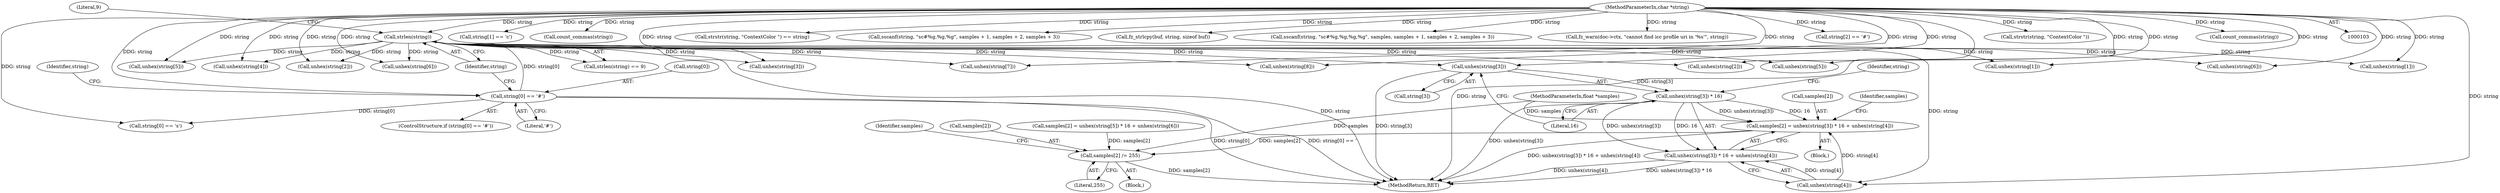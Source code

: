 digraph "0_ghostscript_60dabde18d7fe12b19da8b509bdfee9cc886aafc_0@pointer" {
"1000238" [label="(Call,unhex(string[3]))"];
"1000146" [label="(Call,strlen(string))"];
"1000138" [label="(Call,string[0] == '#')"];
"1000106" [label="(MethodParameterIn,char *string)"];
"1000237" [label="(Call,unhex(string[3]) * 16)"];
"1000232" [label="(Call,samples[2] = unhex(string[3]) * 16 + unhex(string[4]))"];
"1000272" [label="(Call,samples[2] /= 255)"];
"1000236" [label="(Call,unhex(string[3]) * 16 + unhex(string[4]))"];
"1000530" [label="(MethodReturn,RET)"];
"1000142" [label="(Literal,'#')"];
"1000253" [label="(Call,unhex(string[5]))"];
"1000291" [label="(Call,string[1] == 'c')"];
"1000139" [label="(Call,string[0])"];
"1000321" [label="(Call,count_commas(string))"];
"1000232" [label="(Call,samples[2] = unhex(string[3]) * 16 + unhex(string[4]))"];
"1000161" [label="(Call,unhex(string[2]))"];
"1000211" [label="(Block,)"];
"1000243" [label="(Call,unhex(string[4]))"];
"1000339" [label="(Call,strstr(string, \"ContextColor \") == string)"];
"1000245" [label="(Identifier,string)"];
"1000307" [label="(Call,sscanf(string, \"sc#%g,%g,%g\", samples + 1, samples + 2, samples + 3))"];
"1000106" [label="(MethodParameterIn,char *string)"];
"1000345" [label="(Call,fz_strlcpy(buf, string, sizeof buf))"];
"1000258" [label="(Call,unhex(string[6]))"];
"1000156" [label="(Call,unhex(string[1]))"];
"1000201" [label="(Call,unhex(string[7]))"];
"1000324" [label="(Call,sscanf(string, \"sc#%g,%g,%g,%g\", samples, samples + 1, samples + 2, samples + 3))"];
"1000364" [label="(Call,fz_warn(doc->ctx, \"cannot find icc profile uri in '%s'\", string))"];
"1000143" [label="(Block,)"];
"1000273" [label="(Call,samples[2])"];
"1000171" [label="(Call,unhex(string[3]))"];
"1000108" [label="(MethodParameterIn,float *samples)"];
"1000180" [label="(Call,samples[2] = unhex(string[5]) * 16 + unhex(string[6]))"];
"1000276" [label="(Literal,255)"];
"1000296" [label="(Call,string[2] == '#')"];
"1000206" [label="(Call,unhex(string[8]))"];
"1000237" [label="(Call,unhex(string[3]) * 16)"];
"1000147" [label="(Identifier,string)"];
"1000186" [label="(Call,unhex(string[5]))"];
"1000176" [label="(Call,unhex(string[4]))"];
"1000242" [label="(Literal,16)"];
"1000287" [label="(Identifier,string)"];
"1000236" [label="(Call,unhex(string[3]) * 16 + unhex(string[4]))"];
"1000233" [label="(Call,samples[2])"];
"1000340" [label="(Call,strstr(string, \"ContextColor \"))"];
"1000228" [label="(Call,unhex(string[2]))"];
"1000191" [label="(Call,unhex(string[6]))"];
"1000304" [label="(Call,count_commas(string))"];
"1000272" [label="(Call,samples[2] /= 255)"];
"1000223" [label="(Call,unhex(string[1]))"];
"1000138" [label="(Call,string[0] == '#')"];
"1000285" [label="(Call,string[0] == 's')"];
"1000238" [label="(Call,unhex(string[3]))"];
"1000239" [label="(Call,string[3])"];
"1000137" [label="(ControlStructure,if (string[0] == '#'))"];
"1000146" [label="(Call,strlen(string))"];
"1000148" [label="(Literal,9)"];
"1000279" [label="(Identifier,samples)"];
"1000249" [label="(Identifier,samples)"];
"1000145" [label="(Call,strlen(string) == 9)"];
"1000238" -> "1000237"  [label="AST: "];
"1000238" -> "1000239"  [label="CFG: "];
"1000239" -> "1000238"  [label="AST: "];
"1000242" -> "1000238"  [label="CFG: "];
"1000238" -> "1000530"  [label="DDG: string[3]"];
"1000238" -> "1000237"  [label="DDG: string[3]"];
"1000146" -> "1000238"  [label="DDG: string"];
"1000106" -> "1000238"  [label="DDG: string"];
"1000146" -> "1000145"  [label="AST: "];
"1000146" -> "1000147"  [label="CFG: "];
"1000147" -> "1000146"  [label="AST: "];
"1000148" -> "1000146"  [label="CFG: "];
"1000146" -> "1000530"  [label="DDG: string"];
"1000146" -> "1000145"  [label="DDG: string"];
"1000138" -> "1000146"  [label="DDG: string[0]"];
"1000106" -> "1000146"  [label="DDG: string"];
"1000146" -> "1000156"  [label="DDG: string"];
"1000146" -> "1000161"  [label="DDG: string"];
"1000146" -> "1000171"  [label="DDG: string"];
"1000146" -> "1000176"  [label="DDG: string"];
"1000146" -> "1000186"  [label="DDG: string"];
"1000146" -> "1000191"  [label="DDG: string"];
"1000146" -> "1000201"  [label="DDG: string"];
"1000146" -> "1000206"  [label="DDG: string"];
"1000146" -> "1000223"  [label="DDG: string"];
"1000146" -> "1000228"  [label="DDG: string"];
"1000146" -> "1000243"  [label="DDG: string"];
"1000146" -> "1000253"  [label="DDG: string"];
"1000146" -> "1000258"  [label="DDG: string"];
"1000138" -> "1000137"  [label="AST: "];
"1000138" -> "1000142"  [label="CFG: "];
"1000139" -> "1000138"  [label="AST: "];
"1000142" -> "1000138"  [label="AST: "];
"1000147" -> "1000138"  [label="CFG: "];
"1000287" -> "1000138"  [label="CFG: "];
"1000138" -> "1000530"  [label="DDG: string[0]"];
"1000138" -> "1000530"  [label="DDG: string[0] == '"];
"1000106" -> "1000138"  [label="DDG: string"];
"1000138" -> "1000285"  [label="DDG: string[0]"];
"1000106" -> "1000103"  [label="AST: "];
"1000106" -> "1000530"  [label="DDG: string"];
"1000106" -> "1000156"  [label="DDG: string"];
"1000106" -> "1000161"  [label="DDG: string"];
"1000106" -> "1000171"  [label="DDG: string"];
"1000106" -> "1000176"  [label="DDG: string"];
"1000106" -> "1000186"  [label="DDG: string"];
"1000106" -> "1000191"  [label="DDG: string"];
"1000106" -> "1000201"  [label="DDG: string"];
"1000106" -> "1000206"  [label="DDG: string"];
"1000106" -> "1000223"  [label="DDG: string"];
"1000106" -> "1000228"  [label="DDG: string"];
"1000106" -> "1000243"  [label="DDG: string"];
"1000106" -> "1000253"  [label="DDG: string"];
"1000106" -> "1000258"  [label="DDG: string"];
"1000106" -> "1000285"  [label="DDG: string"];
"1000106" -> "1000291"  [label="DDG: string"];
"1000106" -> "1000296"  [label="DDG: string"];
"1000106" -> "1000304"  [label="DDG: string"];
"1000106" -> "1000307"  [label="DDG: string"];
"1000106" -> "1000321"  [label="DDG: string"];
"1000106" -> "1000324"  [label="DDG: string"];
"1000106" -> "1000340"  [label="DDG: string"];
"1000106" -> "1000339"  [label="DDG: string"];
"1000106" -> "1000345"  [label="DDG: string"];
"1000106" -> "1000364"  [label="DDG: string"];
"1000237" -> "1000236"  [label="AST: "];
"1000237" -> "1000242"  [label="CFG: "];
"1000242" -> "1000237"  [label="AST: "];
"1000245" -> "1000237"  [label="CFG: "];
"1000237" -> "1000530"  [label="DDG: unhex(string[3])"];
"1000237" -> "1000232"  [label="DDG: unhex(string[3])"];
"1000237" -> "1000232"  [label="DDG: 16"];
"1000237" -> "1000236"  [label="DDG: unhex(string[3])"];
"1000237" -> "1000236"  [label="DDG: 16"];
"1000232" -> "1000211"  [label="AST: "];
"1000232" -> "1000236"  [label="CFG: "];
"1000233" -> "1000232"  [label="AST: "];
"1000236" -> "1000232"  [label="AST: "];
"1000249" -> "1000232"  [label="CFG: "];
"1000232" -> "1000530"  [label="DDG: unhex(string[3]) * 16 + unhex(string[4])"];
"1000243" -> "1000232"  [label="DDG: string[4]"];
"1000108" -> "1000232"  [label="DDG: samples"];
"1000232" -> "1000272"  [label="DDG: samples[2]"];
"1000272" -> "1000143"  [label="AST: "];
"1000272" -> "1000276"  [label="CFG: "];
"1000273" -> "1000272"  [label="AST: "];
"1000276" -> "1000272"  [label="AST: "];
"1000279" -> "1000272"  [label="CFG: "];
"1000272" -> "1000530"  [label="DDG: samples[2]"];
"1000180" -> "1000272"  [label="DDG: samples[2]"];
"1000108" -> "1000272"  [label="DDG: samples"];
"1000236" -> "1000243"  [label="CFG: "];
"1000243" -> "1000236"  [label="AST: "];
"1000236" -> "1000530"  [label="DDG: unhex(string[3]) * 16"];
"1000236" -> "1000530"  [label="DDG: unhex(string[4])"];
"1000243" -> "1000236"  [label="DDG: string[4]"];
}
